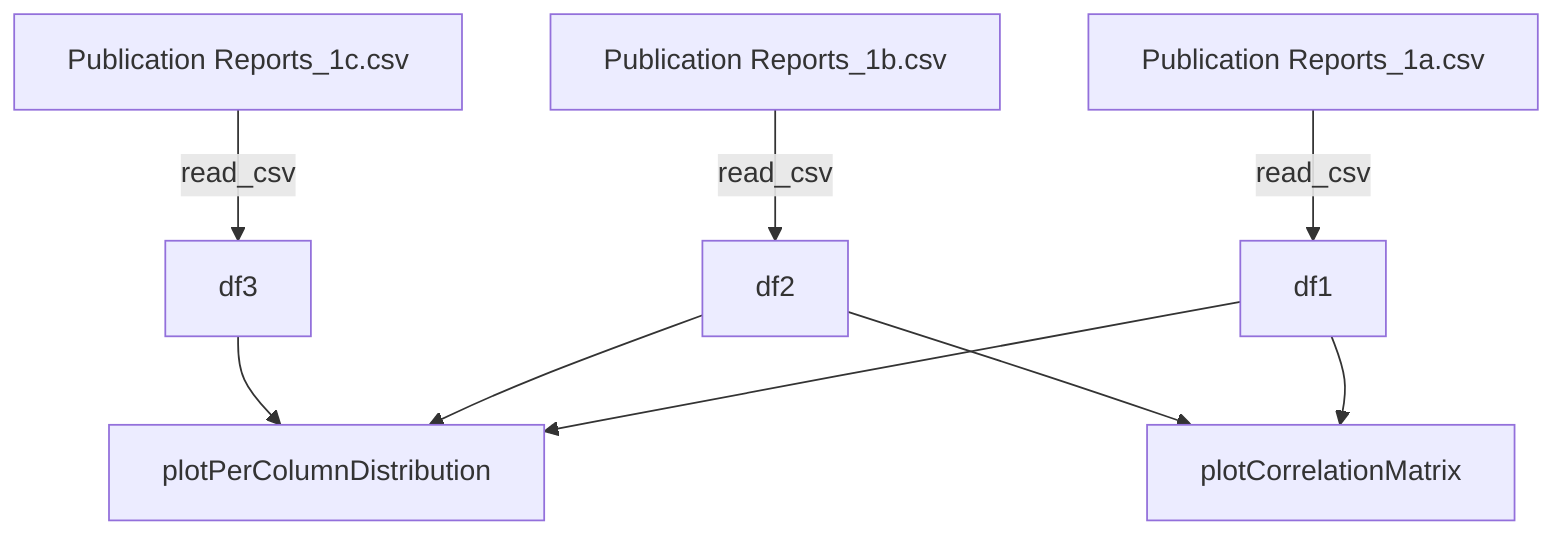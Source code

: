 flowchart TD
    %% Nodes for data sources
    A1["Publication Reports_1a.csv"]
    A2["Publication Reports_1b.csv"]
    A3["Publication Reports_1c.csv"]

    %% Comments explaining each node
    %% A1: Data source for publication reports (Part 1)
    %% A2: Data source for publication reports (Part 2)
    %% A3: Data source for publication reports (Part 3)

    %% Nodes for data variables
    B1["df1"]
    B2["df2"]
    B3["df3"]

    %% Comments explaining each node
    %% B1: DataFrame from Publication Reports_1a.csv
    %% B2: DataFrame from Publication Reports_1b.csv
    %% B3: DataFrame from Publication Reports_1c.csv

    %% Data flow between sources and variables
    A1 -->|"read_csv"| B1
    A2 -->|"read_csv"| B2
    A3 -->|"read_csv"| B3

    %% Nodes for data processing functions
    C1["plotPerColumnDistribution"]
    C2["plotCorrelationMatrix"]

    %% Data flow from variables to processing functions
    B1 --> C1
    B1 --> C2
    B2 --> C1
    B2 --> C2
    B3 --> C1